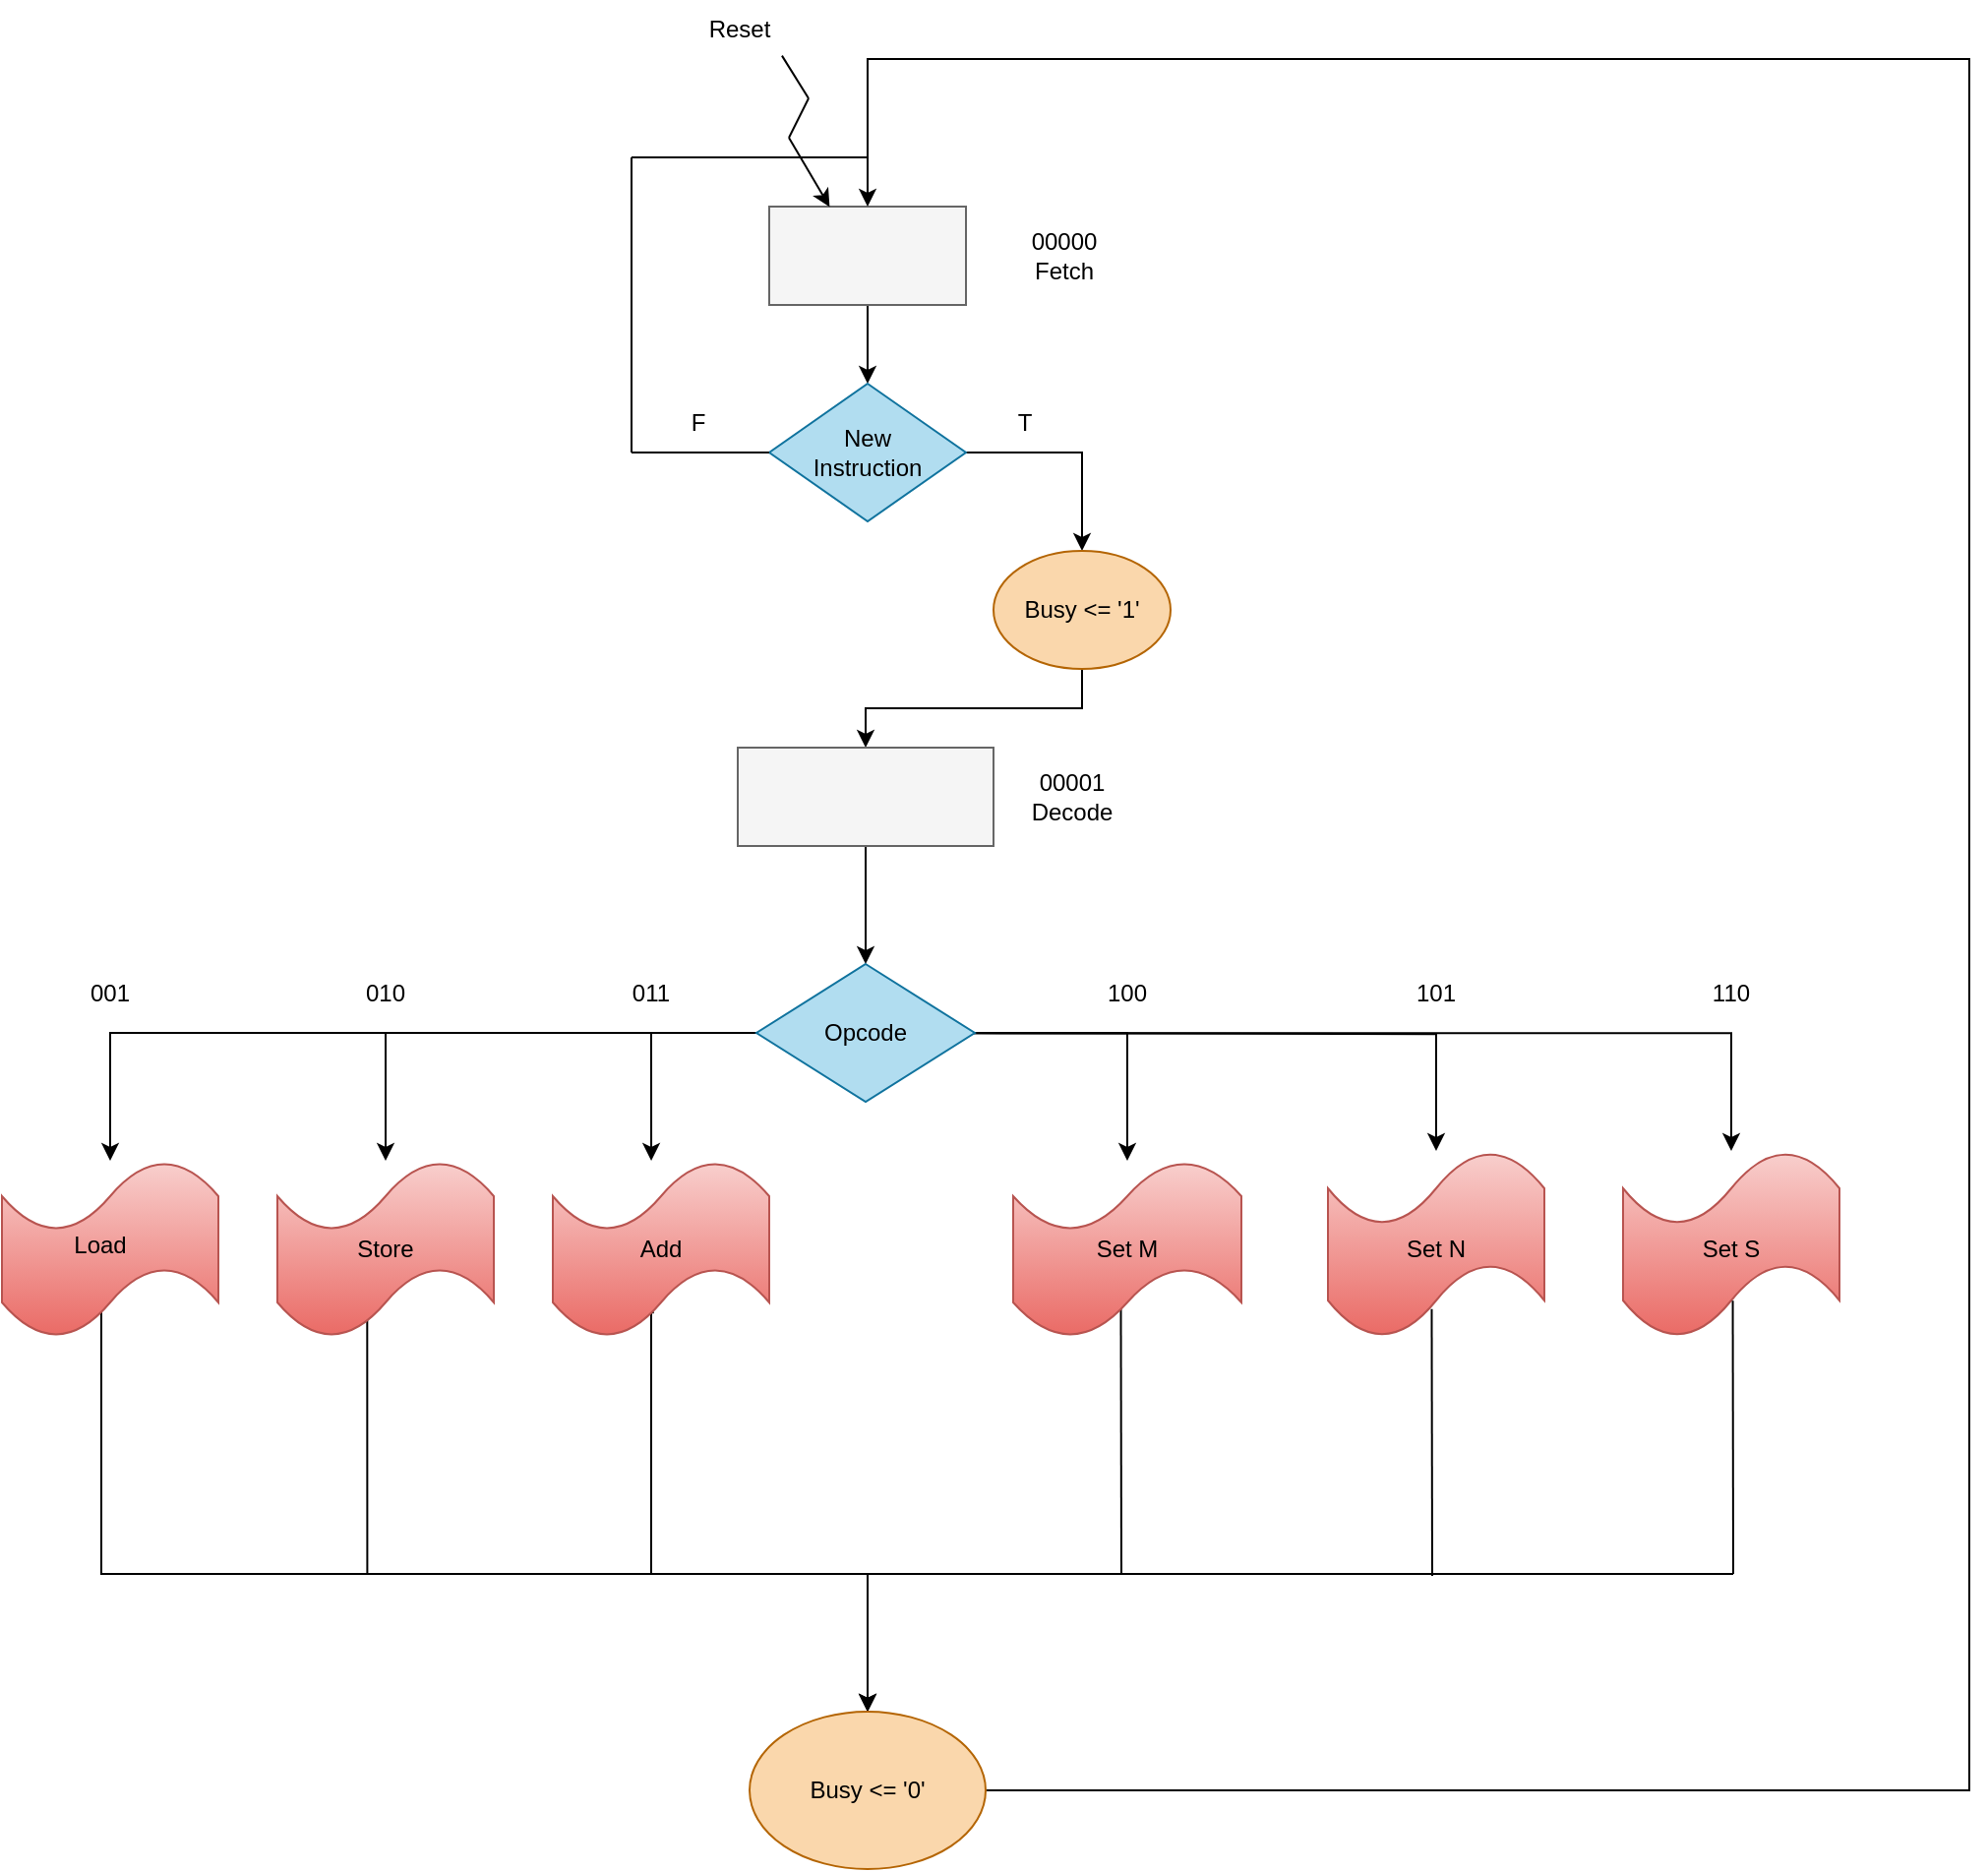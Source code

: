 <mxfile version="24.7.5" pages="7">
  <diagram name="ASM_generale" id="7nfP4cOL-wtkAvmLH2Nj">
    <mxGraphModel dx="1877" dy="1790" grid="1" gridSize="10" guides="1" tooltips="1" connect="1" arrows="1" fold="1" page="1" pageScale="1" pageWidth="827" pageHeight="1169" math="0" shadow="0">
      <root>
        <mxCell id="0" />
        <mxCell id="1" parent="0" />
        <mxCell id="R1GqDOrrLrkKZ0sV2sp2-6" value="" style="edgeStyle=orthogonalEdgeStyle;rounded=0;orthogonalLoop=1;jettySize=auto;html=1;" parent="1" source="R1GqDOrrLrkKZ0sV2sp2-1" target="R1GqDOrrLrkKZ0sV2sp2-2" edge="1">
          <mxGeometry relative="1" as="geometry" />
        </mxCell>
        <mxCell id="R1GqDOrrLrkKZ0sV2sp2-1" value="" style="rounded=0;whiteSpace=wrap;html=1;fillColor=#f5f5f5;strokeColor=#666666;fontColor=#333333;" parent="1" vertex="1">
          <mxGeometry x="350" y="65" width="100" height="50" as="geometry" />
        </mxCell>
        <mxCell id="R1GqDOrrLrkKZ0sV2sp2-19" value="" style="edgeStyle=orthogonalEdgeStyle;rounded=0;orthogonalLoop=1;jettySize=auto;html=1;" parent="1" source="R1GqDOrrLrkKZ0sV2sp2-2" target="R1GqDOrrLrkKZ0sV2sp2-3" edge="1">
          <mxGeometry relative="1" as="geometry" />
        </mxCell>
        <mxCell id="R1GqDOrrLrkKZ0sV2sp2-2" value="" style="rhombus;whiteSpace=wrap;html=1;fillColor=#b1ddf0;strokeColor=#10739e;" parent="1" vertex="1">
          <mxGeometry x="350" y="155" width="100" height="70" as="geometry" />
        </mxCell>
        <mxCell id="R1GqDOrrLrkKZ0sV2sp2-21" value="" style="edgeStyle=orthogonalEdgeStyle;rounded=0;orthogonalLoop=1;jettySize=auto;html=1;entryX=0.5;entryY=0;entryDx=0;entryDy=0;" parent="1" source="R1GqDOrrLrkKZ0sV2sp2-3" target="R1GqDOrrLrkKZ0sV2sp2-22" edge="1">
          <mxGeometry relative="1" as="geometry">
            <mxPoint x="370" y="350" as="targetPoint" />
          </mxGeometry>
        </mxCell>
        <mxCell id="R1GqDOrrLrkKZ0sV2sp2-3" value="" style="ellipse;whiteSpace=wrap;html=1;fillColor=#fad7ac;strokeColor=#b46504;" parent="1" vertex="1">
          <mxGeometry x="464" y="240" width="90" height="60" as="geometry" />
        </mxCell>
        <mxCell id="B3KZqieDmSFQx68uiNjo-2" value="" style="edgeStyle=orthogonalEdgeStyle;rounded=0;orthogonalLoop=1;jettySize=auto;html=1;" parent="1" source="R1GqDOrrLrkKZ0sV2sp2-22" target="B3KZqieDmSFQx68uiNjo-1" edge="1">
          <mxGeometry relative="1" as="geometry" />
        </mxCell>
        <mxCell id="R1GqDOrrLrkKZ0sV2sp2-22" value="" style="rounded=0;whiteSpace=wrap;html=1;fillColor=#f5f5f5;strokeColor=#666666;fontColor=#333333;" parent="1" vertex="1">
          <mxGeometry x="334" y="340" width="130" height="50" as="geometry" />
        </mxCell>
        <mxCell id="ZWp_dDkggi1853Hvrhrj-2" value="" style="edgeStyle=orthogonalEdgeStyle;rounded=0;orthogonalLoop=1;jettySize=auto;html=1;" parent="1" source="B3KZqieDmSFQx68uiNjo-1" target="ZWp_dDkggi1853Hvrhrj-1" edge="1">
          <mxGeometry relative="1" as="geometry" />
        </mxCell>
        <mxCell id="ZWp_dDkggi1853Hvrhrj-4" value="" style="edgeStyle=orthogonalEdgeStyle;rounded=0;orthogonalLoop=1;jettySize=auto;html=1;" parent="1" source="B3KZqieDmSFQx68uiNjo-1" target="ZWp_dDkggi1853Hvrhrj-3" edge="1">
          <mxGeometry relative="1" as="geometry" />
        </mxCell>
        <mxCell id="ZWp_dDkggi1853Hvrhrj-6" value="" style="edgeStyle=orthogonalEdgeStyle;rounded=0;orthogonalLoop=1;jettySize=auto;html=1;" parent="1" edge="1">
          <mxGeometry relative="1" as="geometry">
            <Array as="points">
              <mxPoint x="290" y="485" />
            </Array>
            <mxPoint x="343.5" y="485" as="sourcePoint" />
            <mxPoint x="290.037" y="550" as="targetPoint" />
          </mxGeometry>
        </mxCell>
        <mxCell id="ZWp_dDkggi1853Hvrhrj-8" value="" style="edgeStyle=orthogonalEdgeStyle;rounded=0;orthogonalLoop=1;jettySize=auto;html=1;" parent="1" target="ZWp_dDkggi1853Hvrhrj-7" edge="1">
          <mxGeometry relative="1" as="geometry">
            <Array as="points">
              <mxPoint x="839" y="485" />
            </Array>
            <mxPoint x="418.407" y="485.059" as="sourcePoint" />
          </mxGeometry>
        </mxCell>
        <mxCell id="ZWp_dDkggi1853Hvrhrj-10" value="" style="edgeStyle=orthogonalEdgeStyle;rounded=0;orthogonalLoop=1;jettySize=auto;html=1;" parent="1" target="ZWp_dDkggi1853Hvrhrj-9" edge="1">
          <mxGeometry relative="1" as="geometry">
            <mxPoint x="418.407" y="485.059" as="sourcePoint" />
          </mxGeometry>
        </mxCell>
        <mxCell id="ZWp_dDkggi1853Hvrhrj-12" value="" style="edgeStyle=orthogonalEdgeStyle;rounded=0;orthogonalLoop=1;jettySize=auto;html=1;" parent="1" target="ZWp_dDkggi1853Hvrhrj-11" edge="1">
          <mxGeometry relative="1" as="geometry">
            <mxPoint x="418.407" y="485.059" as="sourcePoint" />
            <Array as="points">
              <mxPoint x="532" y="485" />
            </Array>
          </mxGeometry>
        </mxCell>
        <mxCell id="B3KZqieDmSFQx68uiNjo-1" value="" style="rhombus;whiteSpace=wrap;html=1;rounded=0;fillColor=#b1ddf0;strokeColor=#10739e;" parent="1" vertex="1">
          <mxGeometry x="343.5" y="450" width="111" height="70" as="geometry" />
        </mxCell>
        <mxCell id="ZWp_dDkggi1853Hvrhrj-16" value="" style="edgeStyle=orthogonalEdgeStyle;rounded=0;orthogonalLoop=1;jettySize=auto;html=1;exitX=0.459;exitY=0.853;exitDx=0;exitDy=0;exitPerimeter=0;" parent="1" source="ZWp_dDkggi1853Hvrhrj-1" target="ZWp_dDkggi1853Hvrhrj-15" edge="1">
          <mxGeometry relative="1" as="geometry">
            <Array as="points">
              <mxPoint x="11" y="760" />
              <mxPoint x="400" y="760" />
            </Array>
          </mxGeometry>
        </mxCell>
        <mxCell id="ZWp_dDkggi1853Hvrhrj-1" value="" style="shape=tape;whiteSpace=wrap;html=1;rounded=0;fillColor=#f8cecc;strokeColor=#b85450;gradientColor=#ea6b66;" parent="1" vertex="1">
          <mxGeometry x="-40" y="550" width="110" height="90" as="geometry" />
        </mxCell>
        <mxCell id="ZWp_dDkggi1853Hvrhrj-18" value="" style="edgeStyle=orthogonalEdgeStyle;rounded=0;orthogonalLoop=1;jettySize=auto;html=1;entryX=0.5;entryY=0;entryDx=0;entryDy=0;exitX=0.415;exitY=0.859;exitDx=0;exitDy=0;exitPerimeter=0;" parent="1" source="ZWp_dDkggi1853Hvrhrj-3" target="ZWp_dDkggi1853Hvrhrj-15" edge="1">
          <mxGeometry relative="1" as="geometry">
            <mxPoint x="185" y="730" as="targetPoint" />
            <Array as="points">
              <mxPoint x="146" y="760" />
              <mxPoint x="400" y="760" />
            </Array>
          </mxGeometry>
        </mxCell>
        <mxCell id="ZWp_dDkggi1853Hvrhrj-3" value="" style="shape=tape;whiteSpace=wrap;html=1;rounded=0;fillColor=#f8cecc;strokeColor=#b85450;gradientColor=#ea6b66;" parent="1" vertex="1">
          <mxGeometry x="100" y="550" width="110" height="90" as="geometry" />
        </mxCell>
        <mxCell id="ZWp_dDkggi1853Hvrhrj-21" value="" style="edgeStyle=orthogonalEdgeStyle;rounded=0;orthogonalLoop=1;jettySize=auto;html=1;entryX=0.5;entryY=0;entryDx=0;entryDy=0;exitX=0.467;exitY=0.857;exitDx=0;exitDy=0;exitPerimeter=0;" parent="1" source="ZWp_dDkggi1853Hvrhrj-5" target="ZWp_dDkggi1853Hvrhrj-15" edge="1">
          <mxGeometry relative="1" as="geometry">
            <mxPoint x="400" y="920" as="targetPoint" />
            <Array as="points">
              <mxPoint x="290" y="627" />
              <mxPoint x="290" y="760" />
              <mxPoint x="400" y="760" />
              <mxPoint x="400" y="830" />
            </Array>
          </mxGeometry>
        </mxCell>
        <mxCell id="ZWp_dDkggi1853Hvrhrj-5" value="" style="shape=tape;whiteSpace=wrap;html=1;rounded=0;fillColor=#f8cecc;strokeColor=#b85450;gradientColor=#ea6b66;" parent="1" vertex="1">
          <mxGeometry x="240" y="550" width="110" height="90" as="geometry" />
        </mxCell>
        <mxCell id="ZWp_dDkggi1853Hvrhrj-7" value="" style="shape=tape;whiteSpace=wrap;html=1;rounded=0;fillColor=#f8cecc;strokeColor=#b85450;gradientColor=#ea6b66;" parent="1" vertex="1">
          <mxGeometry x="784" y="545" width="110" height="95" as="geometry" />
        </mxCell>
        <mxCell id="ZWp_dDkggi1853Hvrhrj-9" value="" style="shape=tape;whiteSpace=wrap;html=1;rounded=0;fillColor=#f8cecc;strokeColor=#b85450;gradientColor=#ea6b66;" parent="1" vertex="1">
          <mxGeometry x="634" y="545" width="110" height="95" as="geometry" />
        </mxCell>
        <mxCell id="ZWp_dDkggi1853Hvrhrj-31" value="" style="edgeStyle=orthogonalEdgeStyle;rounded=0;orthogonalLoop=1;jettySize=auto;html=1;entryX=0.5;entryY=0;entryDx=0;entryDy=0;" parent="1" source="ZWp_dDkggi1853Hvrhrj-15" target="R1GqDOrrLrkKZ0sV2sp2-1" edge="1">
          <mxGeometry relative="1" as="geometry">
            <mxPoint x="399" y="60" as="targetPoint" />
            <Array as="points">
              <mxPoint x="960" y="870" />
              <mxPoint x="960" y="-10" />
              <mxPoint x="400" y="-10" />
            </Array>
          </mxGeometry>
        </mxCell>
        <mxCell id="ZWp_dDkggi1853Hvrhrj-15" value="" style="ellipse;whiteSpace=wrap;html=1;rounded=0;points=[[0,0,0,0,0],[0,0.5,0,0,0],[0,1,0,0,0],[0.02,0.07,0,0,0],[0.05,0.07,0,0,0],[0.09,0.07,0,0,0],[0.12,0.07,0,0,0],[0.15,0.07,0,0,0],[0.18,0.07,0,0,0],[0.22,0.07,0,0,0],[0.25,0.07,0,0,0],[0.28,0.07,0,0,0],[0.31,0.07,0,0,0],[0.34,0.07,0,0,0],[0.38,0.07,0,0,0],[0.41,0.07,0,0,0],[0.44,0.07,0,0,0],[0.47,0.07,0,0,0],[0.5,0,0,0,0],[0.5,1,0,0,0],[0.51,0.07,0,0,0],[0.54,0.07,0,0,0],[0.57,0.07,0,0,0],[0.6,0.07,0,0,0],[0.63,0.07,0,0,0],[0.67,0.07,0,0,0],[0.7,0.07,0,0,0],[0.73,0.07,0,0,0],[0.76,0.07,0,0,0],[0.8,0.07,0,0,0],[0.83,0.07,0,0,0],[0.86,0.07,0,0,0],[0.89,0.07,0,0,0],[0.93,0.07,0,0,0],[0.96,0.07,0,0,0],[1,0,0,0,0],[1,0.5,0,0,0],[1,1,0,0,0]];fillColor=#fad7ac;strokeColor=#b46504;" parent="1" vertex="1">
          <mxGeometry x="340" y="830" width="120" height="80" as="geometry" />
        </mxCell>
        <mxCell id="hu6KrrE4YhUQqp2JlTjE-1" value="New Instruction" style="text;html=1;align=center;verticalAlign=middle;whiteSpace=wrap;rounded=0;fontColor=#000000;" parent="1" vertex="1">
          <mxGeometry x="370" y="175" width="60" height="30" as="geometry" />
        </mxCell>
        <mxCell id="hu6KrrE4YhUQqp2JlTjE-2" value="T" style="text;html=1;align=center;verticalAlign=middle;whiteSpace=wrap;rounded=0;fontColor=#000000;" parent="1" vertex="1">
          <mxGeometry x="450" y="160" width="60" height="30" as="geometry" />
        </mxCell>
        <mxCell id="hu6KrrE4YhUQqp2JlTjE-3" value="F" style="text;html=1;align=center;verticalAlign=middle;whiteSpace=wrap;rounded=0;fontColor=#000000;" parent="1" vertex="1">
          <mxGeometry x="283.5" y="160" width="60" height="30" as="geometry" />
        </mxCell>
        <mxCell id="hu6KrrE4YhUQqp2JlTjE-4" value="Busy &amp;lt;= &#39;1&#39;" style="text;html=1;align=center;verticalAlign=middle;whiteSpace=wrap;rounded=0;fontColor=#000000;" parent="1" vertex="1">
          <mxGeometry x="474" y="255" width="70" height="30" as="geometry" />
        </mxCell>
        <mxCell id="hu6KrrE4YhUQqp2JlTjE-6" value="Opcode" style="text;html=1;align=center;verticalAlign=middle;whiteSpace=wrap;rounded=0;fontColor=#000000;" parent="1" vertex="1">
          <mxGeometry x="369" y="470" width="60" height="30" as="geometry" />
        </mxCell>
        <mxCell id="hu6KrrE4YhUQqp2JlTjE-7" value="Load" style="text;html=1;align=center;verticalAlign=middle;whiteSpace=wrap;rounded=0;fontColor=#000000;" parent="1" vertex="1">
          <mxGeometry x="-20" y="577.5" width="60" height="30" as="geometry" />
        </mxCell>
        <mxCell id="hu6KrrE4YhUQqp2JlTjE-8" value="Store" style="text;html=1;align=center;verticalAlign=middle;whiteSpace=wrap;rounded=0;fontColor=#000000;" parent="1" vertex="1">
          <mxGeometry x="125" y="580" width="60" height="30" as="geometry" />
        </mxCell>
        <mxCell id="hu6KrrE4YhUQqp2JlTjE-9" value="Add" style="text;html=1;align=center;verticalAlign=middle;whiteSpace=wrap;rounded=0;fontColor=#000000;" parent="1" vertex="1">
          <mxGeometry x="265" y="580" width="60" height="30" as="geometry" />
        </mxCell>
        <mxCell id="hu6KrrE4YhUQqp2JlTjE-11" value="Set N" style="text;html=1;align=center;verticalAlign=middle;whiteSpace=wrap;rounded=0;fontColor=#000000;" parent="1" vertex="1">
          <mxGeometry x="659" y="580" width="60" height="30" as="geometry" />
        </mxCell>
        <mxCell id="hu6KrrE4YhUQqp2JlTjE-12" value="Set S" style="text;html=1;align=center;verticalAlign=middle;whiteSpace=wrap;rounded=0;fontColor=#000000;" parent="1" vertex="1">
          <mxGeometry x="809" y="580" width="60" height="30" as="geometry" />
        </mxCell>
        <mxCell id="hu6KrrE4YhUQqp2JlTjE-15" value="" style="endArrow=none;html=1;rounded=0;entryX=0.515;entryY=0.827;entryDx=0;entryDy=0;entryPerimeter=0;" parent="1" edge="1">
          <mxGeometry width="50" height="50" relative="1" as="geometry">
            <mxPoint x="529" y="760" as="sourcePoint" />
            <mxPoint x="528.74" y="624.43" as="targetPoint" />
          </mxGeometry>
        </mxCell>
        <mxCell id="hu6KrrE4YhUQqp2JlTjE-16" value="" style="endArrow=none;html=1;rounded=0;entryX=0.515;entryY=0.827;entryDx=0;entryDy=0;entryPerimeter=0;" parent="1" edge="1">
          <mxGeometry width="50" height="50" relative="1" as="geometry">
            <mxPoint x="687" y="761" as="sourcePoint" />
            <mxPoint x="686.74" y="625.43" as="targetPoint" />
          </mxGeometry>
        </mxCell>
        <mxCell id="hu6KrrE4YhUQqp2JlTjE-17" value="" style="endArrow=none;html=1;rounded=0;entryX=0.507;entryY=0.801;entryDx=0;entryDy=0;entryPerimeter=0;" parent="1" target="ZWp_dDkggi1853Hvrhrj-7" edge="1">
          <mxGeometry width="50" height="50" relative="1" as="geometry">
            <mxPoint x="840" y="760" as="sourcePoint" />
            <mxPoint x="839.74" y="624.43" as="targetPoint" />
          </mxGeometry>
        </mxCell>
        <mxCell id="hu6KrrE4YhUQqp2JlTjE-18" value="" style="endArrow=none;html=1;rounded=0;" parent="1" edge="1">
          <mxGeometry width="50" height="50" relative="1" as="geometry">
            <mxPoint x="400" y="760" as="sourcePoint" />
            <mxPoint x="840" y="760" as="targetPoint" />
          </mxGeometry>
        </mxCell>
        <mxCell id="hu6KrrE4YhUQqp2JlTjE-20" value="Busy &amp;lt;= &#39;0&#39;" style="text;html=1;align=center;verticalAlign=middle;whiteSpace=wrap;rounded=0;fontColor=#000000;" parent="1" vertex="1">
          <mxGeometry x="365" y="855" width="70" height="30" as="geometry" />
        </mxCell>
        <mxCell id="hu6KrrE4YhUQqp2JlTjE-21" value="" style="group;fillColor=none;" parent="1" vertex="1" connectable="0">
          <mxGeometry x="474" y="550" width="116" height="90" as="geometry" />
        </mxCell>
        <mxCell id="ZWp_dDkggi1853Hvrhrj-11" value="" style="shape=tape;whiteSpace=wrap;html=1;rounded=0;fillColor=#f8cecc;strokeColor=#b85450;gradientColor=#ea6b66;" parent="hu6KrrE4YhUQqp2JlTjE-21" vertex="1">
          <mxGeometry width="116" height="90" as="geometry" />
        </mxCell>
        <mxCell id="hu6KrrE4YhUQqp2JlTjE-14" value="Set M" style="text;html=1;align=center;verticalAlign=middle;whiteSpace=wrap;rounded=0;fontColor=#000000;" parent="hu6KrrE4YhUQqp2JlTjE-21" vertex="1">
          <mxGeometry x="28" y="30" width="60" height="30" as="geometry" />
        </mxCell>
        <mxCell id="hu6KrrE4YhUQqp2JlTjE-24" value="00001 Decode" style="text;html=1;align=center;verticalAlign=middle;whiteSpace=wrap;rounded=0;fontColor=#000000;" parent="1" vertex="1">
          <mxGeometry x="474" y="350" width="60" height="30" as="geometry" />
        </mxCell>
        <mxCell id="hu6KrrE4YhUQqp2JlTjE-25" value="00000 Fetch" style="text;html=1;align=center;verticalAlign=middle;whiteSpace=wrap;rounded=0;fontColor=#000000;" parent="1" vertex="1">
          <mxGeometry x="469.5" y="75" width="60" height="30" as="geometry" />
        </mxCell>
        <mxCell id="hu6KrrE4YhUQqp2JlTjE-27" value="" style="endArrow=none;html=1;rounded=0;exitX=0;exitY=0.5;exitDx=0;exitDy=0;" parent="1" source="R1GqDOrrLrkKZ0sV2sp2-2" edge="1">
          <mxGeometry width="50" height="50" relative="1" as="geometry">
            <mxPoint x="540" y="165" as="sourcePoint" />
            <mxPoint x="280" y="190" as="targetPoint" />
          </mxGeometry>
        </mxCell>
        <mxCell id="hu6KrrE4YhUQqp2JlTjE-28" value="" style="endArrow=none;html=1;rounded=0;" parent="1" edge="1">
          <mxGeometry width="50" height="50" relative="1" as="geometry">
            <mxPoint x="280" y="190" as="sourcePoint" />
            <mxPoint x="280" y="40" as="targetPoint" />
          </mxGeometry>
        </mxCell>
        <mxCell id="hu6KrrE4YhUQqp2JlTjE-29" value="" style="endArrow=none;html=1;rounded=0;" parent="1" edge="1">
          <mxGeometry width="50" height="50" relative="1" as="geometry">
            <mxPoint x="280" y="40" as="sourcePoint" />
            <mxPoint x="400" y="40" as="targetPoint" />
          </mxGeometry>
        </mxCell>
        <mxCell id="hu6KrrE4YhUQqp2JlTjE-30" value="" style="endArrow=none;html=1;rounded=0;entryX=0.858;entryY=0.944;entryDx=0;entryDy=0;entryPerimeter=0;" parent="1" target="hu6KrrE4YhUQqp2JlTjE-34" edge="1">
          <mxGeometry width="50" height="50" relative="1" as="geometry">
            <mxPoint x="370" y="10" as="sourcePoint" />
            <mxPoint x="350" y="-10" as="targetPoint" />
          </mxGeometry>
        </mxCell>
        <mxCell id="hu6KrrE4YhUQqp2JlTjE-31" value="" style="endArrow=none;html=1;rounded=0;" parent="1" edge="1">
          <mxGeometry width="50" height="50" relative="1" as="geometry">
            <mxPoint x="360" y="30" as="sourcePoint" />
            <mxPoint x="370" y="10" as="targetPoint" />
          </mxGeometry>
        </mxCell>
        <mxCell id="hu6KrrE4YhUQqp2JlTjE-33" value="" style="endArrow=classic;html=1;rounded=0;entryX=0.307;entryY=0.003;entryDx=0;entryDy=0;entryPerimeter=0;" parent="1" target="R1GqDOrrLrkKZ0sV2sp2-1" edge="1">
          <mxGeometry width="50" height="50" relative="1" as="geometry">
            <mxPoint x="360" y="30" as="sourcePoint" />
            <mxPoint x="310" y="-20" as="targetPoint" />
          </mxGeometry>
        </mxCell>
        <mxCell id="hu6KrrE4YhUQqp2JlTjE-34" value="Reset" style="text;html=1;align=center;verticalAlign=middle;whiteSpace=wrap;rounded=0;fontColor=#000000;" parent="1" vertex="1">
          <mxGeometry x="305" y="-40" width="60" height="30" as="geometry" />
        </mxCell>
        <mxCell id="TEC9LPoedSoNkvg2JUWb-1" value="001" style="text;html=1;align=center;verticalAlign=middle;whiteSpace=wrap;rounded=0;fontColor=#000000;" parent="1" vertex="1">
          <mxGeometry x="-15" y="450" width="60" height="30" as="geometry" />
        </mxCell>
        <mxCell id="TEC9LPoedSoNkvg2JUWb-2" value="010" style="text;html=1;align=center;verticalAlign=middle;whiteSpace=wrap;rounded=0;fontColor=#000000;" parent="1" vertex="1">
          <mxGeometry x="125" y="450" width="60" height="30" as="geometry" />
        </mxCell>
        <mxCell id="TEC9LPoedSoNkvg2JUWb-3" value="011" style="text;html=1;align=center;verticalAlign=middle;whiteSpace=wrap;rounded=0;fontColor=#000000;" parent="1" vertex="1">
          <mxGeometry x="260" y="450" width="60" height="30" as="geometry" />
        </mxCell>
        <mxCell id="TEC9LPoedSoNkvg2JUWb-4" value="100" style="text;html=1;align=center;verticalAlign=middle;whiteSpace=wrap;rounded=0;fontColor=#000000;" parent="1" vertex="1">
          <mxGeometry x="502" y="450" width="60" height="30" as="geometry" />
        </mxCell>
        <mxCell id="TEC9LPoedSoNkvg2JUWb-5" value="101" style="text;html=1;align=center;verticalAlign=middle;whiteSpace=wrap;rounded=0;fontColor=#000000;" parent="1" vertex="1">
          <mxGeometry x="659" y="450" width="60" height="30" as="geometry" />
        </mxCell>
        <mxCell id="TEC9LPoedSoNkvg2JUWb-6" value="110" style="text;html=1;align=center;verticalAlign=middle;whiteSpace=wrap;rounded=0;fontColor=#000000;" parent="1" vertex="1">
          <mxGeometry x="809" y="450" width="60" height="30" as="geometry" />
        </mxCell>
      </root>
    </mxGraphModel>
  </diagram>
  <diagram id="HW1SFQM2uWPcGmtMuta4" name="Store">
    <mxGraphModel dx="1050" dy="621" grid="1" gridSize="10" guides="1" tooltips="1" connect="1" arrows="1" fold="1" page="1" pageScale="1" pageWidth="827" pageHeight="1169" math="0" shadow="0">
      <root>
        <mxCell id="0" />
        <mxCell id="1" parent="0" />
        <mxCell id="L2sOOrc7QMjKVbNhp49P-1" value="" style="edgeStyle=orthogonalEdgeStyle;rounded=0;orthogonalLoop=1;jettySize=auto;html=1;" parent="1" source="L2sOOrc7QMjKVbNhp49P-2" target="L2sOOrc7QMjKVbNhp49P-4" edge="1">
          <mxGeometry relative="1" as="geometry" />
        </mxCell>
        <mxCell id="L2sOOrc7QMjKVbNhp49P-2" value="Read register containing local memory address" style="rounded=0;whiteSpace=wrap;html=1;fillColor=#f5f5f5;strokeColor=#666666;fontColor=#333333;" parent="1" vertex="1">
          <mxGeometry x="320" y="60" width="120" height="60" as="geometry" />
        </mxCell>
        <mxCell id="L2sOOrc7QMjKVbNhp49P-3" value="" style="edgeStyle=orthogonalEdgeStyle;rounded=0;orthogonalLoop=1;jettySize=auto;html=1;" parent="1" source="L2sOOrc7QMjKVbNhp49P-4" target="L2sOOrc7QMjKVbNhp49P-6" edge="1">
          <mxGeometry relative="1" as="geometry" />
        </mxCell>
        <mxCell id="L2sOOrc7QMjKVbNhp49P-4" value="Read register containing main memory address" style="rounded=0;whiteSpace=wrap;html=1;fillColor=#f5f5f5;strokeColor=#666666;fontColor=#333333;" parent="1" vertex="1">
          <mxGeometry x="320" y="160" width="120" height="60" as="geometry" />
        </mxCell>
        <mxCell id="L2sOOrc7QMjKVbNhp49P-5" value="" style="edgeStyle=orthogonalEdgeStyle;rounded=0;orthogonalLoop=1;jettySize=auto;html=1;" parent="1" source="L2sOOrc7QMjKVbNhp49P-6" target="L2sOOrc7QMjKVbNhp49P-8" edge="1">
          <mxGeometry relative="1" as="geometry" />
        </mxCell>
        <mxCell id="L2sOOrc7QMjKVbNhp49P-6" value="Read matrix&#39;s elements from local memory" style="rounded=0;whiteSpace=wrap;html=1;fillColor=#f5f5f5;strokeColor=#666666;fontColor=#333333;" parent="1" vertex="1">
          <mxGeometry x="320" y="270" width="120" height="60" as="geometry" />
        </mxCell>
        <mxCell id="L2sOOrc7QMjKVbNhp49P-7" value="" style="edgeStyle=orthogonalEdgeStyle;rounded=0;orthogonalLoop=1;jettySize=auto;html=1;" parent="1" source="L2sOOrc7QMjKVbNhp49P-8" target="L2sOOrc7QMjKVbNhp49P-11" edge="1">
          <mxGeometry relative="1" as="geometry">
            <Array as="points">
              <mxPoint x="240" y="410" />
            </Array>
          </mxGeometry>
        </mxCell>
        <mxCell id="L2sOOrc7QMjKVbNhp49P-8" value="" style="rhombus;whiteSpace=wrap;html=1;rounded=0;fillColor=#b1ddf0;strokeColor=#10739e;" parent="1" vertex="1">
          <mxGeometry x="325" y="370" width="110" height="80" as="geometry" />
        </mxCell>
        <mxCell id="L2sOOrc7QMjKVbNhp49P-9" value="" style="endArrow=none;html=1;rounded=0;exitX=1;exitY=0.5;exitDx=0;exitDy=0;" parent="1" source="L2sOOrc7QMjKVbNhp49P-8" edge="1">
          <mxGeometry width="50" height="50" relative="1" as="geometry">
            <mxPoint x="470" y="470" as="sourcePoint" />
            <mxPoint x="380" y="240" as="targetPoint" />
            <Array as="points">
              <mxPoint x="490" y="410" />
              <mxPoint x="490" y="330" />
              <mxPoint x="490" y="240" />
            </Array>
          </mxGeometry>
        </mxCell>
        <mxCell id="L2sOOrc7QMjKVbNhp49P-10" value="" style="edgeStyle=orthogonalEdgeStyle;rounded=0;orthogonalLoop=1;jettySize=auto;html=1;entryX=0.5;entryY=0;entryDx=0;entryDy=0;" parent="1" target="L2sOOrc7QMjKVbNhp49P-13" edge="1">
          <mxGeometry relative="1" as="geometry">
            <mxPoint x="220" y="517.998" as="sourcePoint" />
            <mxPoint x="395" y="580" as="targetPoint" />
            <Array as="points">
              <mxPoint x="240" y="518" />
              <mxPoint x="240" y="560" />
              <mxPoint x="375" y="560" />
            </Array>
          </mxGeometry>
        </mxCell>
        <mxCell id="L2sOOrc7QMjKVbNhp49P-11" value="Write matrix&#39;s element in main memory" style="ellipse;whiteSpace=wrap;html=1;rounded=0;fillColor=#fad7ac;strokeColor=#b46504;fontColor=#000000;" parent="1" vertex="1">
          <mxGeometry x="180" y="450" width="120" height="70" as="geometry" />
        </mxCell>
        <mxCell id="L2sOOrc7QMjKVbNhp49P-12" value="" style="edgeStyle=orthogonalEdgeStyle;rounded=0;orthogonalLoop=1;jettySize=auto;html=1;exitX=0;exitY=0.5;exitDx=0;exitDy=0;" parent="1" source="L2sOOrc7QMjKVbNhp49P-13" target="L2sOOrc7QMjKVbNhp49P-14" edge="1">
          <mxGeometry relative="1" as="geometry" />
        </mxCell>
        <mxCell id="L2sOOrc7QMjKVbNhp49P-13" value="" style="rhombus;whiteSpace=wrap;html=1;rounded=0;fillColor=#b1ddf0;strokeColor=#10739e;" parent="1" vertex="1">
          <mxGeometry x="320" y="580" width="110" height="80" as="geometry" />
        </mxCell>
        <mxCell id="L2sOOrc7QMjKVbNhp49P-14" value="&lt;span style=&quot;color: rgb(0, 0, 0);&quot;&gt;Write&amp;nbsp;&lt;/span&gt;last matrix&#39;s element in main memory" style="whiteSpace=wrap;html=1;rounded=0;fillColor=#f5f5f5;strokeColor=#666666;fontColor=#333333;" parent="1" vertex="1">
          <mxGeometry x="315" y="740" width="120" height="60" as="geometry" />
        </mxCell>
        <mxCell id="L2sOOrc7QMjKVbNhp49P-15" value="" style="endArrow=none;html=1;rounded=0;" parent="1" edge="1">
          <mxGeometry width="50" height="50" relative="1" as="geometry">
            <mxPoint x="490" y="620" as="sourcePoint" />
            <mxPoint x="490" y="410" as="targetPoint" />
          </mxGeometry>
        </mxCell>
        <mxCell id="L2sOOrc7QMjKVbNhp49P-16" value="" style="endArrow=none;html=1;rounded=0;exitX=1;exitY=0.5;exitDx=0;exitDy=0;" parent="1" source="L2sOOrc7QMjKVbNhp49P-13" edge="1">
          <mxGeometry width="50" height="50" relative="1" as="geometry">
            <mxPoint x="400" y="500" as="sourcePoint" />
            <mxPoint x="490" y="620" as="targetPoint" />
          </mxGeometry>
        </mxCell>
        <mxCell id="L2sOOrc7QMjKVbNhp49P-17" value="Store" style="text;html=1;align=center;verticalAlign=middle;whiteSpace=wrap;rounded=0;fontColor=#000000;" parent="1" vertex="1">
          <mxGeometry x="160" y="40" width="60" height="30" as="geometry" />
        </mxCell>
        <mxCell id="L2sOOrc7QMjKVbNhp49P-18" value="00011" style="text;html=1;align=center;verticalAlign=middle;whiteSpace=wrap;rounded=0;fontColor=#000000;" parent="1" vertex="1">
          <mxGeometry x="470" y="75" width="60" height="30" as="geometry" />
        </mxCell>
        <mxCell id="L2sOOrc7QMjKVbNhp49P-19" value="01011" style="text;html=1;align=center;verticalAlign=middle;whiteSpace=wrap;rounded=0;fontColor=#000000;" parent="1" vertex="1">
          <mxGeometry x="470" y="175" width="60" height="30" as="geometry" />
        </mxCell>
        <mxCell id="L2sOOrc7QMjKVbNhp49P-20" value="01100" style="text;html=1;align=center;verticalAlign=middle;whiteSpace=wrap;rounded=0;fontColor=#000000;" parent="1" vertex="1">
          <mxGeometry x="435" y="285" width="60" height="30" as="geometry" />
        </mxCell>
        <mxCell id="L2sOOrc7QMjKVbNhp49P-21" value="01101" style="text;html=1;align=center;verticalAlign=middle;whiteSpace=wrap;rounded=0;fontColor=#000000;" parent="1" vertex="1">
          <mxGeometry x="470" y="755" width="60" height="30" as="geometry" />
        </mxCell>
        <mxCell id="L2sOOrc7QMjKVbNhp49P-22" value="First Iteration" style="text;html=1;align=center;verticalAlign=middle;whiteSpace=wrap;rounded=0;fontColor=#000000;" parent="1" vertex="1">
          <mxGeometry x="350" y="395" width="60" height="30" as="geometry" />
        </mxCell>
        <mxCell id="L2sOOrc7QMjKVbNhp49P-23" value="T" style="text;html=1;align=center;verticalAlign=middle;whiteSpace=wrap;rounded=0;fontColor=#000000;" parent="1" vertex="1">
          <mxGeometry x="430" y="380" width="60" height="30" as="geometry" />
        </mxCell>
        <mxCell id="L2sOOrc7QMjKVbNhp49P-24" value="F" style="text;html=1;align=center;verticalAlign=middle;whiteSpace=wrap;rounded=0;fontColor=#000000;" parent="1" vertex="1">
          <mxGeometry x="269" y="380" width="60" height="30" as="geometry" />
        </mxCell>
        <mxCell id="L2sOOrc7QMjKVbNhp49P-25" value="Last Iteration" style="text;html=1;align=center;verticalAlign=middle;whiteSpace=wrap;rounded=0;fontColor=#000000;" parent="1" vertex="1">
          <mxGeometry x="345" y="605" width="60" height="30" as="geometry" />
        </mxCell>
        <mxCell id="L2sOOrc7QMjKVbNhp49P-26" value="T" style="text;html=1;align=center;verticalAlign=middle;whiteSpace=wrap;rounded=0;fontColor=#000000;" parent="1" vertex="1">
          <mxGeometry x="269" y="590" width="60" height="30" as="geometry" />
        </mxCell>
        <mxCell id="L2sOOrc7QMjKVbNhp49P-27" value="F" style="text;html=1;align=center;verticalAlign=middle;whiteSpace=wrap;rounded=0;fontColor=#000000;" parent="1" vertex="1">
          <mxGeometry x="430" y="590" width="60" height="30" as="geometry" />
        </mxCell>
      </root>
    </mxGraphModel>
  </diagram>
  <diagram id="187s6QLl400BRoOw-92h" name="Load">
    <mxGraphModel dx="1050" dy="621" grid="1" gridSize="10" guides="1" tooltips="1" connect="1" arrows="1" fold="1" page="1" pageScale="1" pageWidth="827" pageHeight="1169" math="0" shadow="0">
      <root>
        <mxCell id="0" />
        <mxCell id="1" parent="0" />
        <mxCell id="bMs36WEH8kNc1cqiuhk--3" value="" style="edgeStyle=orthogonalEdgeStyle;rounded=0;orthogonalLoop=1;jettySize=auto;html=1;" parent="1" source="bMs36WEH8kNc1cqiuhk--1" target="bMs36WEH8kNc1cqiuhk--2" edge="1">
          <mxGeometry relative="1" as="geometry" />
        </mxCell>
        <mxCell id="bMs36WEH8kNc1cqiuhk--1" value="Read register containing main memory address" style="rounded=0;whiteSpace=wrap;html=1;fillColor=#f5f5f5;strokeColor=#666666;fontColor=#333333;" parent="1" vertex="1">
          <mxGeometry x="320" y="60" width="120" height="60" as="geometry" />
        </mxCell>
        <mxCell id="bMs36WEH8kNc1cqiuhk--5" value="" style="edgeStyle=orthogonalEdgeStyle;rounded=0;orthogonalLoop=1;jettySize=auto;html=1;" parent="1" source="bMs36WEH8kNc1cqiuhk--2" target="bMs36WEH8kNc1cqiuhk--4" edge="1">
          <mxGeometry relative="1" as="geometry" />
        </mxCell>
        <mxCell id="bMs36WEH8kNc1cqiuhk--2" value="Read register containing local memory address" style="rounded=0;whiteSpace=wrap;html=1;fillColor=#f5f5f5;strokeColor=#666666;fontColor=#333333;" parent="1" vertex="1">
          <mxGeometry x="320" y="160" width="120" height="60" as="geometry" />
        </mxCell>
        <mxCell id="bMs36WEH8kNc1cqiuhk--7" value="" style="edgeStyle=orthogonalEdgeStyle;rounded=0;orthogonalLoop=1;jettySize=auto;html=1;" parent="1" source="bMs36WEH8kNc1cqiuhk--4" target="bMs36WEH8kNc1cqiuhk--6" edge="1">
          <mxGeometry relative="1" as="geometry" />
        </mxCell>
        <mxCell id="bMs36WEH8kNc1cqiuhk--4" value="Read matrix&#39;s elements from main memory" style="rounded=0;whiteSpace=wrap;html=1;fillColor=#f5f5f5;strokeColor=#666666;fontColor=#333333;" parent="1" vertex="1">
          <mxGeometry x="320" y="270" width="120" height="60" as="geometry" />
        </mxCell>
        <mxCell id="bMs36WEH8kNc1cqiuhk--12" value="" style="edgeStyle=orthogonalEdgeStyle;rounded=0;orthogonalLoop=1;jettySize=auto;html=1;" parent="1" source="bMs36WEH8kNc1cqiuhk--6" target="bMs36WEH8kNc1cqiuhk--11" edge="1">
          <mxGeometry relative="1" as="geometry">
            <Array as="points">
              <mxPoint x="240" y="410" />
            </Array>
          </mxGeometry>
        </mxCell>
        <mxCell id="bMs36WEH8kNc1cqiuhk--6" value="" style="rhombus;whiteSpace=wrap;html=1;rounded=0;fillColor=#b1ddf0;strokeColor=#10739e;" parent="1" vertex="1">
          <mxGeometry x="325" y="370" width="110" height="80" as="geometry" />
        </mxCell>
        <mxCell id="bMs36WEH8kNc1cqiuhk--10" value="" style="endArrow=none;html=1;rounded=0;exitX=1;exitY=0.5;exitDx=0;exitDy=0;" parent="1" source="bMs36WEH8kNc1cqiuhk--6" edge="1">
          <mxGeometry width="50" height="50" relative="1" as="geometry">
            <mxPoint x="470" y="470" as="sourcePoint" />
            <mxPoint x="380" y="240" as="targetPoint" />
            <Array as="points">
              <mxPoint x="490" y="410" />
              <mxPoint x="490" y="330" />
              <mxPoint x="490" y="240" />
            </Array>
          </mxGeometry>
        </mxCell>
        <mxCell id="bMs36WEH8kNc1cqiuhk--14" value="" style="edgeStyle=orthogonalEdgeStyle;rounded=0;orthogonalLoop=1;jettySize=auto;html=1;entryX=0.5;entryY=0;entryDx=0;entryDy=0;" parent="1" target="bMs36WEH8kNc1cqiuhk--13" edge="1">
          <mxGeometry relative="1" as="geometry">
            <mxPoint x="220" y="517.998" as="sourcePoint" />
            <mxPoint x="395" y="580" as="targetPoint" />
            <Array as="points">
              <mxPoint x="240" y="518" />
              <mxPoint x="240" y="560" />
              <mxPoint x="375" y="560" />
            </Array>
          </mxGeometry>
        </mxCell>
        <mxCell id="bMs36WEH8kNc1cqiuhk--11" value="Write matrix&#39;s element in local memory" style="ellipse;whiteSpace=wrap;html=1;rounded=0;fillColor=#fad7ac;strokeColor=#b46504;fontColor=#000000;" parent="1" vertex="1">
          <mxGeometry x="180" y="450" width="120" height="70" as="geometry" />
        </mxCell>
        <mxCell id="bMs36WEH8kNc1cqiuhk--19" value="" style="edgeStyle=orthogonalEdgeStyle;rounded=0;orthogonalLoop=1;jettySize=auto;html=1;exitX=0;exitY=0.5;exitDx=0;exitDy=0;" parent="1" source="bMs36WEH8kNc1cqiuhk--13" target="bMs36WEH8kNc1cqiuhk--18" edge="1">
          <mxGeometry relative="1" as="geometry" />
        </mxCell>
        <mxCell id="bMs36WEH8kNc1cqiuhk--13" value="" style="rhombus;whiteSpace=wrap;html=1;rounded=0;fillColor=#b1ddf0;strokeColor=#10739e;" parent="1" vertex="1">
          <mxGeometry x="320" y="580" width="110" height="80" as="geometry" />
        </mxCell>
        <mxCell id="bMs36WEH8kNc1cqiuhk--18" value="&lt;span style=&quot;color: rgb(0, 0, 0);&quot;&gt;Write&amp;nbsp;&lt;/span&gt;last matrix element in local memory" style="whiteSpace=wrap;html=1;rounded=0;fillColor=#f5f5f5;strokeColor=#666666;fontColor=#333333;" parent="1" vertex="1">
          <mxGeometry x="315" y="740" width="120" height="60" as="geometry" />
        </mxCell>
        <mxCell id="zB3L3Bq2ud1ydQgqriB_-1" value="" style="endArrow=none;html=1;rounded=0;" parent="1" edge="1">
          <mxGeometry width="50" height="50" relative="1" as="geometry">
            <mxPoint x="490" y="620" as="sourcePoint" />
            <mxPoint x="490" y="410" as="targetPoint" />
          </mxGeometry>
        </mxCell>
        <mxCell id="zB3L3Bq2ud1ydQgqriB_-2" value="" style="endArrow=none;html=1;rounded=0;exitX=1;exitY=0.5;exitDx=0;exitDy=0;" parent="1" source="bMs36WEH8kNc1cqiuhk--13" edge="1">
          <mxGeometry width="50" height="50" relative="1" as="geometry">
            <mxPoint x="400" y="500" as="sourcePoint" />
            <mxPoint x="490" y="620" as="targetPoint" />
          </mxGeometry>
        </mxCell>
        <mxCell id="zB3L3Bq2ud1ydQgqriB_-3" value="Load" style="text;html=1;align=center;verticalAlign=middle;whiteSpace=wrap;rounded=0;fontColor=#000000;" parent="1" vertex="1">
          <mxGeometry x="160" y="40" width="60" height="30" as="geometry" />
        </mxCell>
        <mxCell id="0MPECj-2hpUHoZL8IuZk-1" value="00010" style="text;html=1;align=center;verticalAlign=middle;whiteSpace=wrap;rounded=0;fontColor=#000000;" parent="1" vertex="1">
          <mxGeometry x="470" y="75" width="60" height="30" as="geometry" />
        </mxCell>
        <mxCell id="0MPECj-2hpUHoZL8IuZk-2" value="01000" style="text;html=1;align=center;verticalAlign=middle;whiteSpace=wrap;rounded=0;fontColor=#000000;" parent="1" vertex="1">
          <mxGeometry x="470" y="175" width="60" height="30" as="geometry" />
        </mxCell>
        <mxCell id="0MPECj-2hpUHoZL8IuZk-3" value="01001" style="text;html=1;align=center;verticalAlign=middle;whiteSpace=wrap;rounded=0;fontColor=#000000;" parent="1" vertex="1">
          <mxGeometry x="435" y="285" width="60" height="30" as="geometry" />
        </mxCell>
        <mxCell id="0MPECj-2hpUHoZL8IuZk-4" value="01010" style="text;html=1;align=center;verticalAlign=middle;whiteSpace=wrap;rounded=0;fontColor=#000000;" parent="1" vertex="1">
          <mxGeometry x="470" y="755" width="60" height="30" as="geometry" />
        </mxCell>
        <mxCell id="0MPECj-2hpUHoZL8IuZk-5" value="First Iteration" style="text;html=1;align=center;verticalAlign=middle;whiteSpace=wrap;rounded=0;fontColor=#000000;" parent="1" vertex="1">
          <mxGeometry x="350" y="395" width="60" height="30" as="geometry" />
        </mxCell>
        <mxCell id="0MPECj-2hpUHoZL8IuZk-6" value="T" style="text;html=1;align=center;verticalAlign=middle;whiteSpace=wrap;rounded=0;fontColor=#000000;" parent="1" vertex="1">
          <mxGeometry x="430" y="380" width="60" height="30" as="geometry" />
        </mxCell>
        <mxCell id="0MPECj-2hpUHoZL8IuZk-8" value="F" style="text;html=1;align=center;verticalAlign=middle;whiteSpace=wrap;rounded=0;fontColor=#000000;" parent="1" vertex="1">
          <mxGeometry x="269" y="380" width="60" height="30" as="geometry" />
        </mxCell>
        <mxCell id="0MPECj-2hpUHoZL8IuZk-9" value="Last Iteration" style="text;html=1;align=center;verticalAlign=middle;whiteSpace=wrap;rounded=0;fontColor=#000000;" parent="1" vertex="1">
          <mxGeometry x="345" y="605" width="60" height="30" as="geometry" />
        </mxCell>
        <mxCell id="0MPECj-2hpUHoZL8IuZk-10" value="T" style="text;html=1;align=center;verticalAlign=middle;whiteSpace=wrap;rounded=0;fontColor=#000000;" parent="1" vertex="1">
          <mxGeometry x="269" y="590" width="60" height="30" as="geometry" />
        </mxCell>
        <mxCell id="0MPECj-2hpUHoZL8IuZk-11" value="F" style="text;html=1;align=center;verticalAlign=middle;whiteSpace=wrap;rounded=0;fontColor=#000000;" parent="1" vertex="1">
          <mxGeometry x="430" y="590" width="60" height="30" as="geometry" />
        </mxCell>
      </root>
    </mxGraphModel>
  </diagram>
  <diagram id="IRcbEWcVrPL5ea4Jcdg0" name="Add">
    <mxGraphModel dx="1050" dy="1790" grid="1" gridSize="10" guides="1" tooltips="1" connect="1" arrows="1" fold="1" page="1" pageScale="1" pageWidth="827" pageHeight="1169" math="0" shadow="0">
      <root>
        <mxCell id="0" />
        <mxCell id="1" parent="0" />
        <mxCell id="HGMgzMppqN0BZlw1RgCJ-1" value="" style="edgeStyle=orthogonalEdgeStyle;rounded=0;orthogonalLoop=1;jettySize=auto;html=1;" edge="1" parent="1" source="HGMgzMppqN0BZlw1RgCJ-2" target="HGMgzMppqN0BZlw1RgCJ-4">
          <mxGeometry relative="1" as="geometry" />
        </mxCell>
        <mxCell id="HGMgzMppqN0BZlw1RgCJ-2" value="Read register containing second operand address" style="rounded=0;whiteSpace=wrap;html=1;fillColor=#f5f5f5;strokeColor=#666666;fontColor=#333333;" vertex="1" parent="1">
          <mxGeometry x="320" y="60" width="120" height="60" as="geometry" />
        </mxCell>
        <mxCell id="HGMgzMppqN0BZlw1RgCJ-3" value="" style="edgeStyle=orthogonalEdgeStyle;rounded=0;orthogonalLoop=1;jettySize=auto;html=1;" edge="1" parent="1" source="HGMgzMppqN0BZlw1RgCJ-4" target="HGMgzMppqN0BZlw1RgCJ-6">
          <mxGeometry relative="1" as="geometry" />
        </mxCell>
        <mxCell id="HGMgzMppqN0BZlw1RgCJ-4" value="Read register containing result address" style="rounded=0;whiteSpace=wrap;html=1;fillColor=#f5f5f5;strokeColor=#666666;fontColor=#333333;" vertex="1" parent="1">
          <mxGeometry x="320" y="160" width="120" height="60" as="geometry" />
        </mxCell>
        <mxCell id="HGMgzMppqN0BZlw1RgCJ-5" value="" style="edgeStyle=orthogonalEdgeStyle;rounded=0;orthogonalLoop=1;jettySize=auto;html=1;" edge="1" parent="1" source="HGMgzMppqN0BZlw1RgCJ-6" target="HGMgzMppqN0BZlw1RgCJ-8">
          <mxGeometry relative="1" as="geometry" />
        </mxCell>
        <mxCell id="HGMgzMppqN0BZlw1RgCJ-6" value="Read operand&#39;s elements from local memory" style="rounded=0;whiteSpace=wrap;html=1;fillColor=#f5f5f5;strokeColor=#666666;fontColor=#333333;" vertex="1" parent="1">
          <mxGeometry x="320" y="270" width="120" height="60" as="geometry" />
        </mxCell>
        <mxCell id="HGMgzMppqN0BZlw1RgCJ-7" value="" style="edgeStyle=orthogonalEdgeStyle;rounded=0;orthogonalLoop=1;jettySize=auto;html=1;" edge="1" parent="1" source="HGMgzMppqN0BZlw1RgCJ-8" target="HGMgzMppqN0BZlw1RgCJ-11">
          <mxGeometry relative="1" as="geometry">
            <Array as="points">
              <mxPoint x="240" y="410" />
            </Array>
          </mxGeometry>
        </mxCell>
        <mxCell id="HGMgzMppqN0BZlw1RgCJ-8" value="" style="rhombus;whiteSpace=wrap;html=1;rounded=0;fillColor=#b1ddf0;strokeColor=#10739e;" vertex="1" parent="1">
          <mxGeometry x="325" y="370" width="110" height="80" as="geometry" />
        </mxCell>
        <mxCell id="HGMgzMppqN0BZlw1RgCJ-9" value="" style="endArrow=none;html=1;rounded=0;exitX=1;exitY=0.5;exitDx=0;exitDy=0;" edge="1" parent="1" source="HGMgzMppqN0BZlw1RgCJ-8">
          <mxGeometry width="50" height="50" relative="1" as="geometry">
            <mxPoint x="470" y="470" as="sourcePoint" />
            <mxPoint x="380" y="240" as="targetPoint" />
            <Array as="points">
              <mxPoint x="490" y="410" />
              <mxPoint x="490" y="330" />
              <mxPoint x="490" y="240" />
            </Array>
          </mxGeometry>
        </mxCell>
        <mxCell id="HGMgzMppqN0BZlw1RgCJ-10" value="" style="edgeStyle=orthogonalEdgeStyle;rounded=0;orthogonalLoop=1;jettySize=auto;html=1;entryX=0.5;entryY=0;entryDx=0;entryDy=0;" edge="1" parent="1" target="HGMgzMppqN0BZlw1RgCJ-13">
          <mxGeometry relative="1" as="geometry">
            <mxPoint x="220" y="517.998" as="sourcePoint" />
            <mxPoint x="395" y="580" as="targetPoint" />
            <Array as="points">
              <mxPoint x="240" y="518" />
              <mxPoint x="240" y="560" />
              <mxPoint x="375" y="560" />
            </Array>
          </mxGeometry>
        </mxCell>
        <mxCell id="HGMgzMppqN0BZlw1RgCJ-11" value="Sum and Write result&#39;s elements to local memory" style="ellipse;whiteSpace=wrap;html=1;rounded=0;fillColor=#fad7ac;strokeColor=#b46504;fontColor=#000000;" vertex="1" parent="1">
          <mxGeometry x="180" y="450" width="120" height="70" as="geometry" />
        </mxCell>
        <mxCell id="HGMgzMppqN0BZlw1RgCJ-12" value="" style="edgeStyle=orthogonalEdgeStyle;rounded=0;orthogonalLoop=1;jettySize=auto;html=1;exitX=0;exitY=0.5;exitDx=0;exitDy=0;" edge="1" parent="1" source="HGMgzMppqN0BZlw1RgCJ-13" target="HGMgzMppqN0BZlw1RgCJ-14">
          <mxGeometry relative="1" as="geometry" />
        </mxCell>
        <mxCell id="HGMgzMppqN0BZlw1RgCJ-13" value="" style="rhombus;whiteSpace=wrap;html=1;rounded=0;fillColor=#b1ddf0;strokeColor=#10739e;" vertex="1" parent="1">
          <mxGeometry x="320" y="580" width="110" height="80" as="geometry" />
        </mxCell>
        <mxCell id="HGMgzMppqN0BZlw1RgCJ-14" value="&lt;span style=&quot;color: rgb(0, 0, 0);&quot;&gt;Sum and Write last result&#39;s elements to local memory&lt;/span&gt;" style="whiteSpace=wrap;html=1;rounded=0;fillColor=#f5f5f5;strokeColor=#666666;fontColor=#333333;" vertex="1" parent="1">
          <mxGeometry x="315" y="740" width="120" height="60" as="geometry" />
        </mxCell>
        <mxCell id="HGMgzMppqN0BZlw1RgCJ-15" value="" style="endArrow=none;html=1;rounded=0;" edge="1" parent="1">
          <mxGeometry width="50" height="50" relative="1" as="geometry">
            <mxPoint x="490" y="620" as="sourcePoint" />
            <mxPoint x="490" y="410" as="targetPoint" />
          </mxGeometry>
        </mxCell>
        <mxCell id="HGMgzMppqN0BZlw1RgCJ-16" value="" style="endArrow=none;html=1;rounded=0;exitX=1;exitY=0.5;exitDx=0;exitDy=0;" edge="1" parent="1" source="HGMgzMppqN0BZlw1RgCJ-13">
          <mxGeometry width="50" height="50" relative="1" as="geometry">
            <mxPoint x="400" y="500" as="sourcePoint" />
            <mxPoint x="490" y="620" as="targetPoint" />
          </mxGeometry>
        </mxCell>
        <mxCell id="HGMgzMppqN0BZlw1RgCJ-17" value="Add" style="text;html=1;align=center;verticalAlign=middle;whiteSpace=wrap;rounded=0;fontColor=#000000;" vertex="1" parent="1">
          <mxGeometry x="163" y="-82" width="60" height="30" as="geometry" />
        </mxCell>
        <mxCell id="HGMgzMppqN0BZlw1RgCJ-18" value="01110" style="text;html=1;align=center;verticalAlign=middle;whiteSpace=wrap;rounded=0;fontColor=#000000;" vertex="1" parent="1">
          <mxGeometry x="470" y="75" width="60" height="30" as="geometry" />
        </mxCell>
        <mxCell id="HGMgzMppqN0BZlw1RgCJ-19" value="01111" style="text;html=1;align=center;verticalAlign=middle;whiteSpace=wrap;rounded=0;fontColor=#000000;" vertex="1" parent="1">
          <mxGeometry x="470" y="175" width="60" height="30" as="geometry" />
        </mxCell>
        <mxCell id="HGMgzMppqN0BZlw1RgCJ-20" value="10000" style="text;html=1;align=center;verticalAlign=middle;whiteSpace=wrap;rounded=0;fontColor=#000000;" vertex="1" parent="1">
          <mxGeometry x="435" y="285" width="60" height="30" as="geometry" />
        </mxCell>
        <mxCell id="HGMgzMppqN0BZlw1RgCJ-21" value="10001" style="text;html=1;align=center;verticalAlign=middle;whiteSpace=wrap;rounded=0;fontColor=#000000;" vertex="1" parent="1">
          <mxGeometry x="470" y="755" width="60" height="30" as="geometry" />
        </mxCell>
        <mxCell id="HGMgzMppqN0BZlw1RgCJ-22" value="First Iteration" style="text;html=1;align=center;verticalAlign=middle;whiteSpace=wrap;rounded=0;fontColor=#000000;" vertex="1" parent="1">
          <mxGeometry x="350" y="395" width="60" height="30" as="geometry" />
        </mxCell>
        <mxCell id="HGMgzMppqN0BZlw1RgCJ-23" value="T" style="text;html=1;align=center;verticalAlign=middle;whiteSpace=wrap;rounded=0;fontColor=#000000;" vertex="1" parent="1">
          <mxGeometry x="430" y="380" width="60" height="30" as="geometry" />
        </mxCell>
        <mxCell id="HGMgzMppqN0BZlw1RgCJ-24" value="F" style="text;html=1;align=center;verticalAlign=middle;whiteSpace=wrap;rounded=0;fontColor=#000000;" vertex="1" parent="1">
          <mxGeometry x="269" y="380" width="60" height="30" as="geometry" />
        </mxCell>
        <mxCell id="HGMgzMppqN0BZlw1RgCJ-25" value="Last Iteration" style="text;html=1;align=center;verticalAlign=middle;whiteSpace=wrap;rounded=0;fontColor=#000000;" vertex="1" parent="1">
          <mxGeometry x="345" y="605" width="60" height="30" as="geometry" />
        </mxCell>
        <mxCell id="HGMgzMppqN0BZlw1RgCJ-26" value="T" style="text;html=1;align=center;verticalAlign=middle;whiteSpace=wrap;rounded=0;fontColor=#000000;" vertex="1" parent="1">
          <mxGeometry x="269" y="590" width="60" height="30" as="geometry" />
        </mxCell>
        <mxCell id="HGMgzMppqN0BZlw1RgCJ-27" value="F" style="text;html=1;align=center;verticalAlign=middle;whiteSpace=wrap;rounded=0;fontColor=#000000;" vertex="1" parent="1">
          <mxGeometry x="430" y="590" width="60" height="30" as="geometry" />
        </mxCell>
        <mxCell id="HGMgzMppqN0BZlw1RgCJ-28" value="" style="edgeStyle=orthogonalEdgeStyle;rounded=0;orthogonalLoop=1;jettySize=auto;html=1;" edge="1" parent="1" source="HGMgzMppqN0BZlw1RgCJ-29">
          <mxGeometry relative="1" as="geometry">
            <mxPoint x="380" y="60" as="targetPoint" />
          </mxGeometry>
        </mxCell>
        <mxCell id="HGMgzMppqN0BZlw1RgCJ-29" value="Read register containing first operand address" style="rounded=0;whiteSpace=wrap;html=1;fillColor=#f5f5f5;strokeColor=#666666;fontColor=#333333;" vertex="1" parent="1">
          <mxGeometry x="320" y="-40" width="120" height="60" as="geometry" />
        </mxCell>
        <mxCell id="HGMgzMppqN0BZlw1RgCJ-30" value="00100" style="text;html=1;align=center;verticalAlign=middle;whiteSpace=wrap;rounded=0;fontColor=#000000;" vertex="1" parent="1">
          <mxGeometry x="470" y="-25" width="60" height="30" as="geometry" />
        </mxCell>
      </root>
    </mxGraphModel>
  </diagram>
  <diagram id="rqc9flOS6JBVUfG4Q5fh" name="Set M">
    <mxGraphModel dx="1050" dy="621" grid="1" gridSize="10" guides="1" tooltips="1" connect="1" arrows="1" fold="1" page="1" pageScale="1" pageWidth="827" pageHeight="1169" math="0" shadow="0">
      <root>
        <mxCell id="0" />
        <mxCell id="1" parent="0" />
        <mxCell id="oX3cO5m7njNdXSHfQsoT-1" value="" style="edgeStyle=orthogonalEdgeStyle;rounded=0;orthogonalLoop=1;jettySize=auto;html=1;" edge="1" parent="1" source="oX3cO5m7njNdXSHfQsoT-2">
          <mxGeometry relative="1" as="geometry">
            <mxPoint x="380" y="360" as="targetPoint" />
          </mxGeometry>
        </mxCell>
        <mxCell id="oX3cO5m7njNdXSHfQsoT-2" value="CSR Update" style="rounded=0;whiteSpace=wrap;html=1;fillColor=#f5f5f5;strokeColor=#666666;fontColor=#333333;" vertex="1" parent="1">
          <mxGeometry x="320" y="260" width="120" height="60" as="geometry" />
        </mxCell>
        <mxCell id="oX3cO5m7njNdXSHfQsoT-3" value="Set M" style="text;html=1;align=center;verticalAlign=middle;whiteSpace=wrap;rounded=0;fontColor=#000000;" vertex="1" parent="1">
          <mxGeometry x="163" y="118" width="60" height="30" as="geometry" />
        </mxCell>
        <mxCell id="oX3cO5m7njNdXSHfQsoT-4" value="10010" style="text;html=1;align=center;verticalAlign=middle;whiteSpace=wrap;rounded=0;fontColor=#000000;" vertex="1" parent="1">
          <mxGeometry x="470" y="275" width="60" height="30" as="geometry" />
        </mxCell>
        <mxCell id="oX3cO5m7njNdXSHfQsoT-5" value="" style="edgeStyle=orthogonalEdgeStyle;rounded=0;orthogonalLoop=1;jettySize=auto;html=1;" edge="1" parent="1" source="oX3cO5m7njNdXSHfQsoT-6">
          <mxGeometry relative="1" as="geometry">
            <mxPoint x="380" y="260" as="targetPoint" />
          </mxGeometry>
        </mxCell>
        <mxCell id="oX3cO5m7njNdXSHfQsoT-6" value="M_value &amp;lt;=&amp;nbsp;&lt;div&gt;istruzione(18 downto 3)&lt;/div&gt;" style="rounded=0;whiteSpace=wrap;html=1;fillColor=#f5f5f5;strokeColor=#666666;fontColor=#333333;" vertex="1" parent="1">
          <mxGeometry x="320" y="160" width="120" height="60" as="geometry" />
        </mxCell>
        <mxCell id="oX3cO5m7njNdXSHfQsoT-7" value="00101" style="text;html=1;align=center;verticalAlign=middle;whiteSpace=wrap;rounded=0;fontColor=#000000;" vertex="1" parent="1">
          <mxGeometry x="470" y="175" width="60" height="30" as="geometry" />
        </mxCell>
      </root>
    </mxGraphModel>
  </diagram>
  <diagram id="juFysIlvJkMz88Fs1fwT" name="Set N">
    <mxGraphModel dx="1050" dy="621" grid="1" gridSize="10" guides="1" tooltips="1" connect="1" arrows="1" fold="1" page="1" pageScale="1" pageWidth="827" pageHeight="1169" math="0" shadow="0">
      <root>
        <mxCell id="0" />
        <mxCell id="1" parent="0" />
        <mxCell id="jVNx6VkgCIGt8CJ8tv0S-1" value="" style="edgeStyle=orthogonalEdgeStyle;rounded=0;orthogonalLoop=1;jettySize=auto;html=1;" edge="1" parent="1" source="jVNx6VkgCIGt8CJ8tv0S-2">
          <mxGeometry relative="1" as="geometry">
            <mxPoint x="380" y="360" as="targetPoint" />
          </mxGeometry>
        </mxCell>
        <mxCell id="jVNx6VkgCIGt8CJ8tv0S-2" value="CSR Update" style="rounded=0;whiteSpace=wrap;html=1;fillColor=#f5f5f5;strokeColor=#666666;fontColor=#333333;" vertex="1" parent="1">
          <mxGeometry x="320" y="260" width="120" height="60" as="geometry" />
        </mxCell>
        <mxCell id="jVNx6VkgCIGt8CJ8tv0S-3" value="Set N" style="text;html=1;align=center;verticalAlign=middle;whiteSpace=wrap;rounded=0;fontColor=#000000;" vertex="1" parent="1">
          <mxGeometry x="163" y="118" width="60" height="30" as="geometry" />
        </mxCell>
        <mxCell id="jVNx6VkgCIGt8CJ8tv0S-4" value="10010" style="text;html=1;align=center;verticalAlign=middle;whiteSpace=wrap;rounded=0;fontColor=#000000;" vertex="1" parent="1">
          <mxGeometry x="470" y="275" width="60" height="30" as="geometry" />
        </mxCell>
        <mxCell id="jVNx6VkgCIGt8CJ8tv0S-5" value="" style="edgeStyle=orthogonalEdgeStyle;rounded=0;orthogonalLoop=1;jettySize=auto;html=1;" edge="1" parent="1" source="jVNx6VkgCIGt8CJ8tv0S-6">
          <mxGeometry relative="1" as="geometry">
            <mxPoint x="380" y="260" as="targetPoint" />
          </mxGeometry>
        </mxCell>
        <mxCell id="jVNx6VkgCIGt8CJ8tv0S-6" value="N_value &amp;lt;=&amp;nbsp;&lt;div&gt;istruzione(18 downto 3)&lt;/div&gt;" style="rounded=0;whiteSpace=wrap;html=1;fillColor=#f5f5f5;strokeColor=#666666;fontColor=#333333;" vertex="1" parent="1">
          <mxGeometry x="320" y="160" width="120" height="60" as="geometry" />
        </mxCell>
        <mxCell id="jVNx6VkgCIGt8CJ8tv0S-7" value="00110" style="text;html=1;align=center;verticalAlign=middle;whiteSpace=wrap;rounded=0;fontColor=#000000;" vertex="1" parent="1">
          <mxGeometry x="470" y="175" width="60" height="30" as="geometry" />
        </mxCell>
      </root>
    </mxGraphModel>
  </diagram>
  <diagram id="4Hi7fni19eKqBgzkY6wT" name="Set S">
    <mxGraphModel dx="1050" dy="621" grid="1" gridSize="10" guides="1" tooltips="1" connect="1" arrows="1" fold="1" page="1" pageScale="1" pageWidth="827" pageHeight="1169" math="0" shadow="0">
      <root>
        <mxCell id="0" />
        <mxCell id="1" parent="0" />
        <mxCell id="qs8ZDSs5nnonuvfXHhyC-1" value="" style="edgeStyle=orthogonalEdgeStyle;rounded=0;orthogonalLoop=1;jettySize=auto;html=1;" edge="1" parent="1" source="qs8ZDSs5nnonuvfXHhyC-2">
          <mxGeometry relative="1" as="geometry">
            <mxPoint x="380" y="371" as="targetPoint" />
          </mxGeometry>
        </mxCell>
        <mxCell id="qs8ZDSs5nnonuvfXHhyC-2" value="CSR Update" style="rounded=0;whiteSpace=wrap;html=1;fillColor=#f5f5f5;strokeColor=#666666;fontColor=#333333;" vertex="1" parent="1">
          <mxGeometry x="320" y="271" width="120" height="60" as="geometry" />
        </mxCell>
        <mxCell id="qs8ZDSs5nnonuvfXHhyC-3" value="Set S" style="text;html=1;align=center;verticalAlign=middle;whiteSpace=wrap;rounded=0;fontColor=#000000;" vertex="1" parent="1">
          <mxGeometry x="163" y="129" width="60" height="30" as="geometry" />
        </mxCell>
        <mxCell id="qs8ZDSs5nnonuvfXHhyC-4" value="10010" style="text;html=1;align=center;verticalAlign=middle;whiteSpace=wrap;rounded=0;fontColor=#000000;" vertex="1" parent="1">
          <mxGeometry x="470" y="286" width="60" height="30" as="geometry" />
        </mxCell>
        <mxCell id="qs8ZDSs5nnonuvfXHhyC-5" value="" style="edgeStyle=orthogonalEdgeStyle;rounded=0;orthogonalLoop=1;jettySize=auto;html=1;" edge="1" parent="1" source="qs8ZDSs5nnonuvfXHhyC-6">
          <mxGeometry relative="1" as="geometry">
            <mxPoint x="380" y="271" as="targetPoint" />
          </mxGeometry>
        </mxCell>
        <mxCell id="qs8ZDSs5nnonuvfXHhyC-6" value="S_value &amp;lt;=&amp;nbsp;&lt;div&gt;istruzione(18 downto 3)&lt;/div&gt;" style="rounded=0;whiteSpace=wrap;html=1;fillColor=#f5f5f5;strokeColor=#666666;fontColor=#333333;" vertex="1" parent="1">
          <mxGeometry x="320" y="171" width="120" height="60" as="geometry" />
        </mxCell>
        <mxCell id="qs8ZDSs5nnonuvfXHhyC-7" value="00111" style="text;html=1;align=center;verticalAlign=middle;whiteSpace=wrap;rounded=0;fontColor=#000000;" vertex="1" parent="1">
          <mxGeometry x="470" y="186" width="60" height="30" as="geometry" />
        </mxCell>
      </root>
    </mxGraphModel>
  </diagram>
</mxfile>
